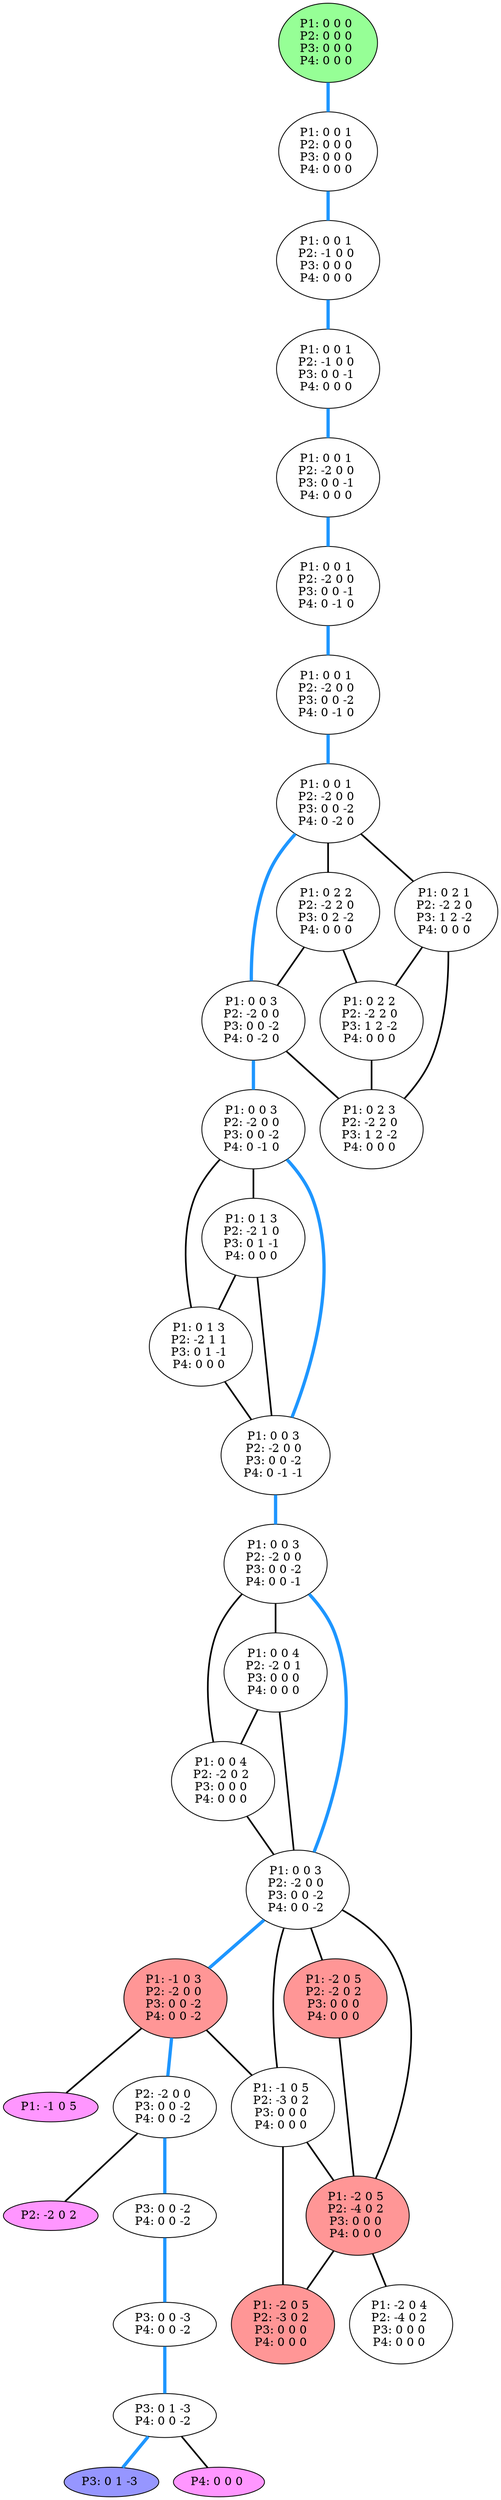 graph G {
color = "black"
0 [label = "P1: 0 0 0 
P2: 0 0 0 
P3: 0 0 0 
P4: 0 0 0 
",  style="filled", fillcolor = "#96FF96"];
1 [label = "P1: 0 0 1 
P2: 0 0 0 
P3: 0 0 0 
P4: 0 0 0 
"];
2 [label = "P1: 0 0 1 
P2: -1 0 0 
P3: 0 0 0 
P4: 0 0 0 
"];
3 [label = "P1: 0 0 1 
P2: -1 0 0 
P3: 0 0 -1 
P4: 0 0 0 
"];
4 [label = "P1: 0 0 1 
P2: -2 0 0 
P3: 0 0 -1 
P4: 0 0 0 
"];
5 [label = "P1: 0 0 1 
P2: -2 0 0 
P3: 0 0 -1 
P4: 0 -1 0 
"];
6 [label = "P1: 0 0 1 
P2: -2 0 0 
P3: 0 0 -2 
P4: 0 -1 0 
"];
7 [label = "P1: 0 0 1 
P2: -2 0 0 
P3: 0 0 -2 
P4: 0 -2 0 
"];
8 [label = "P1: 0 2 2 
P2: -2 2 0 
P3: 0 2 -2 
P4: 0 0 0 
"];
9 [label = "P1: 0 0 3 
P2: -2 0 0 
P3: 0 0 -2 
P4: 0 -2 0 
"];
10 [label = "P1: 0 2 1 
P2: -2 2 0 
P3: 1 2 -2 
P4: 0 0 0 
"];
11 [label = "P1: 0 2 2 
P2: -2 2 0 
P3: 1 2 -2 
P4: 0 0 0 
"];
12 [label = "P1: 0 2 3 
P2: -2 2 0 
P3: 1 2 -2 
P4: 0 0 0 
"];
13 [label = "P1: 0 0 3 
P2: -2 0 0 
P3: 0 0 -2 
P4: 0 -1 0 
"];
14 [label = "P1: 0 1 3 
P2: -2 1 0 
P3: 0 1 -1 
P4: 0 0 0 
"];
15 [label = "P1: 0 1 3 
P2: -2 1 1 
P3: 0 1 -1 
P4: 0 0 0 
"];
16 [label = "P1: 0 0 3 
P2: -2 0 0 
P3: 0 0 -2 
P4: 0 -1 -1 
"];
17 [label = "P1: 0 0 3 
P2: -2 0 0 
P3: 0 0 -2 
P4: 0 0 -1 
"];
18 [label = "P1: 0 0 4 
P2: -2 0 1 
P3: 0 0 0 
P4: 0 0 0 
"];
19 [label = "P1: 0 0 4 
P2: -2 0 2 
P3: 0 0 0 
P4: 0 0 0 
"];
20 [label = "P1: 0 0 3 
P2: -2 0 0 
P3: 0 0 -2 
P4: 0 0 -2 
"];
21 [label = "P1: -1 0 3 
P2: -2 0 0 
P3: 0 0 -2 
P4: 0 0 -2 
",  style="filled", fillcolor = "#FF9696"];
22 [label = "P1: -2 0 5 
P2: -2 0 2 
P3: 0 0 0 
P4: 0 0 0 
",  style="filled", fillcolor = "#FF9696"];
23 [label = "P1: -1 0 5 
P2: -3 0 2 
P3: 0 0 0 
P4: 0 0 0 
"];
24 [label = "P1: -2 0 5 
P2: -4 0 2 
P3: 0 0 0 
P4: 0 0 0 
",  style="filled", fillcolor = "#FF9696"];
25 [label = "P1: -2 0 5 
P2: -3 0 2 
P3: 0 0 0 
P4: 0 0 0 
",  style="filled", fillcolor = "#FF9696"];
26 [label = "P1: -2 0 4 
P2: -4 0 2 
P3: 0 0 0 
P4: 0 0 0 
"];
27 [label = "P1: -1 0 5 
",  style="filled", fillcolor = "#FF96FF"];
28 [label = "P2: -2 0 0 
P3: 0 0 -2 
P4: 0 0 -2 
"];
29 [label = "P2: -2 0 2 
",  style="filled", fillcolor = "#FF96FF"];
30 [label = "P3: 0 0 -2 
P4: 0 0 -2 
"];
31 [label = "P3: 0 0 -3 
P4: 0 0 -2 
"];
32 [label = "P3: 0 1 -3 
P4: 0 0 -2 
"];
33 [label = "P3: 0 1 -3 
", style="filled", fillcolor = "#9696FF"];
34 [label = "P4: 0 0 0 
",  style="filled", fillcolor = "#FF96FF"];
edge [style=bold];
0 -- 1 [color="#1E96FF", penwidth=4.0];

1 -- 2 [color="#1E96FF", penwidth=4.0];

2 -- 3 [color="#1E96FF", penwidth=4.0];

3 -- 4 [color="#1E96FF", penwidth=4.0];

4 -- 5 [color="#1E96FF", penwidth=4.0];

5 -- 6 [color="#1E96FF", penwidth=4.0];

6 -- 7 [color="#1E96FF", penwidth=4.0];

7 -- 8 [color=black];
7 -- 9 [color="#1E96FF", penwidth=4.0];
7 -- 10 [color=black];

8 -- 9 [color=black];
8 -- 11 [color=black];

9 -- 12 [color=black];
9 -- 13 [color="#1E96FF", penwidth=4.0];

10 -- 11 [color=black];
10 -- 12 [color=black];

11 -- 12 [color=black];


13 -- 14 [color=black];
13 -- 15 [color=black];
13 -- 16 [color="#1E96FF", penwidth=4.0];

14 -- 15 [color=black];
14 -- 16 [color=black];

15 -- 16 [color=black];

16 -- 17 [color="#1E96FF", penwidth=4.0];

17 -- 18 [color=black];
17 -- 19 [color=black];
17 -- 20 [color="#1E96FF", penwidth=4.0];

18 -- 19 [color=black];
18 -- 20 [color=black];

19 -- 20 [color=black];

20 -- 21 [color="#1E96FF", penwidth=4.0];
20 -- 22 [color=black];
20 -- 23 [color=black];
20 -- 24 [color=black];

21 -- 23 [color=black];
21 -- 28 [color="#1E96FF", penwidth=4.0];
21 -- 27 [color=black];

22 -- 24 [color=black];

23 -- 25 [color=black];
23 -- 24 [color=black];

24 -- 26 [color=black];
24 -- 25 [color=black];



28 -- 30 [color="#1E96FF", penwidth=4.0];
28 -- 29 [color=black];

30 -- 31 [color="#1E96FF", penwidth=4.0];

31 -- 32 [color="#1E96FF", penwidth=4.0];

32 -- 34 [color=black];
32 -- 33 [color="#1E96FF", penwidth=4.0];

}
